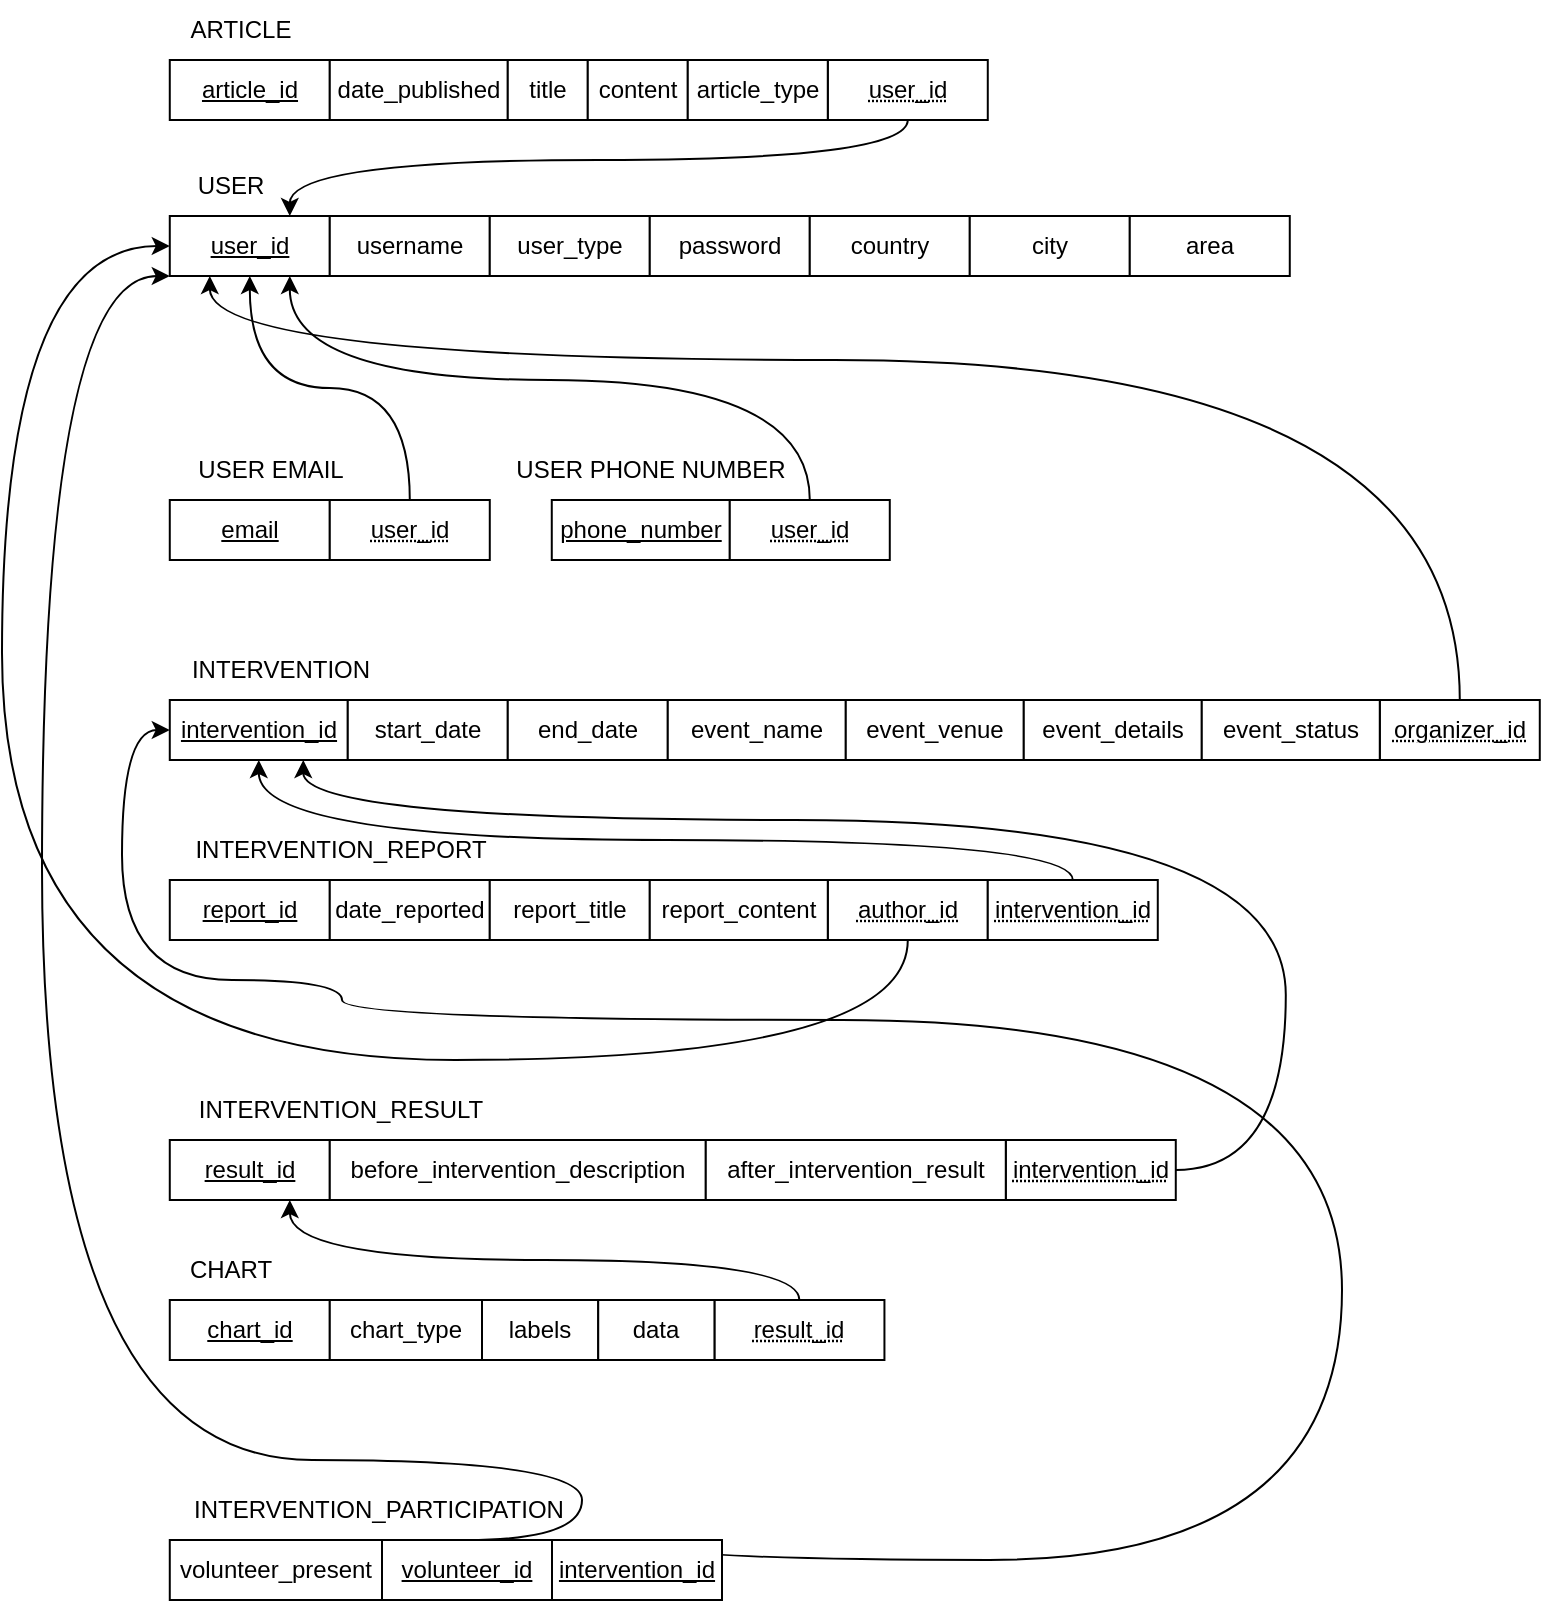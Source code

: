 <mxfile version="24.2.3" type="github">
  <diagram name="Page-1" id="2q1C1uKWbJOoHwZ1PiuB">
    <mxGraphModel dx="1282" dy="535" grid="1" gridSize="10" guides="1" tooltips="1" connect="1" arrows="1" fold="1" page="1" pageScale="1" pageWidth="850" pageHeight="1100" math="0" shadow="0">
      <root>
        <mxCell id="0" />
        <mxCell id="1" parent="0" />
        <mxCell id="OzQULG-dRKaMRiAVHQlx-1" value="&lt;u&gt;user_id&lt;/u&gt;" style="rounded=0;whiteSpace=wrap;html=1;" parent="1" vertex="1">
          <mxGeometry x="113.89" y="168" width="80" height="30" as="geometry" />
        </mxCell>
        <mxCell id="OzQULG-dRKaMRiAVHQlx-2" value="USER" style="text;html=1;align=center;verticalAlign=middle;resizable=0;points=[];autosize=1;strokeColor=none;fillColor=none;" parent="1" vertex="1">
          <mxGeometry x="113.89" y="138" width="60" height="30" as="geometry" />
        </mxCell>
        <mxCell id="OzQULG-dRKaMRiAVHQlx-3" value="username" style="rounded=0;whiteSpace=wrap;html=1;" parent="1" vertex="1">
          <mxGeometry x="193.89" y="168" width="80" height="30" as="geometry" />
        </mxCell>
        <mxCell id="OzQULG-dRKaMRiAVHQlx-4" value="user_type" style="rounded=0;whiteSpace=wrap;html=1;" parent="1" vertex="1">
          <mxGeometry x="273.89" y="168" width="80" height="30" as="geometry" />
        </mxCell>
        <mxCell id="OzQULG-dRKaMRiAVHQlx-5" value="&lt;u&gt;email&lt;/u&gt;" style="rounded=0;whiteSpace=wrap;html=1;" parent="1" vertex="1">
          <mxGeometry x="113.89" y="310" width="80" height="30" as="geometry" />
        </mxCell>
        <mxCell id="OzQULG-dRKaMRiAVHQlx-6" value="USER EMAIL" style="text;html=1;align=center;verticalAlign=middle;resizable=0;points=[];autosize=1;strokeColor=none;fillColor=none;" parent="1" vertex="1">
          <mxGeometry x="113.89" y="280" width="100" height="30" as="geometry" />
        </mxCell>
        <mxCell id="OzQULG-dRKaMRiAVHQlx-8" style="edgeStyle=orthogonalEdgeStyle;rounded=0;orthogonalLoop=1;jettySize=auto;html=1;entryX=0.5;entryY=1;entryDx=0;entryDy=0;curved=1;" parent="1" source="OzQULG-dRKaMRiAVHQlx-7" target="OzQULG-dRKaMRiAVHQlx-1" edge="1">
          <mxGeometry relative="1" as="geometry" />
        </mxCell>
        <mxCell id="OzQULG-dRKaMRiAVHQlx-7" value="&lt;u style=&quot;text-decoration: dotted underline&quot;&gt;user_id&lt;/u&gt;" style="rounded=0;whiteSpace=wrap;html=1;" parent="1" vertex="1">
          <mxGeometry x="193.89" y="310" width="80" height="30" as="geometry" />
        </mxCell>
        <mxCell id="OzQULG-dRKaMRiAVHQlx-9" value="&lt;u&gt;phone_number&lt;/u&gt;" style="rounded=0;whiteSpace=wrap;html=1;" parent="1" vertex="1">
          <mxGeometry x="304.89" y="310" width="89" height="30" as="geometry" />
        </mxCell>
        <mxCell id="OzQULG-dRKaMRiAVHQlx-10" value="USER PHONE NUMBER" style="text;html=1;align=center;verticalAlign=middle;resizable=0;points=[];autosize=1;strokeColor=none;fillColor=none;" parent="1" vertex="1">
          <mxGeometry x="273.89" y="280" width="160" height="30" as="geometry" />
        </mxCell>
        <mxCell id="OzQULG-dRKaMRiAVHQlx-12" style="edgeStyle=orthogonalEdgeStyle;rounded=0;orthogonalLoop=1;jettySize=auto;html=1;entryX=0.75;entryY=1;entryDx=0;entryDy=0;curved=1;" parent="1" source="OzQULG-dRKaMRiAVHQlx-11" target="OzQULG-dRKaMRiAVHQlx-1" edge="1">
          <mxGeometry relative="1" as="geometry">
            <Array as="points">
              <mxPoint x="433.89" y="250" />
              <mxPoint x="173.89" y="250" />
            </Array>
          </mxGeometry>
        </mxCell>
        <mxCell id="OzQULG-dRKaMRiAVHQlx-11" value="&lt;u style=&quot;text-decoration: dotted underline&quot;&gt;user_id&lt;/u&gt;" style="rounded=0;whiteSpace=wrap;html=1;" parent="1" vertex="1">
          <mxGeometry x="393.89" y="310" width="80" height="30" as="geometry" />
        </mxCell>
        <mxCell id="OzQULG-dRKaMRiAVHQlx-13" value="password" style="rounded=0;whiteSpace=wrap;html=1;" parent="1" vertex="1">
          <mxGeometry x="353.89" y="168" width="80" height="30" as="geometry" />
        </mxCell>
        <mxCell id="OzQULG-dRKaMRiAVHQlx-14" value="country" style="rounded=0;whiteSpace=wrap;html=1;" parent="1" vertex="1">
          <mxGeometry x="433.89" y="168" width="80" height="30" as="geometry" />
        </mxCell>
        <mxCell id="OzQULG-dRKaMRiAVHQlx-15" value="city" style="rounded=0;whiteSpace=wrap;html=1;" parent="1" vertex="1">
          <mxGeometry x="513.89" y="168" width="80" height="30" as="geometry" />
        </mxCell>
        <mxCell id="OzQULG-dRKaMRiAVHQlx-16" value="area" style="rounded=0;whiteSpace=wrap;html=1;" parent="1" vertex="1">
          <mxGeometry x="593.89" y="168" width="80" height="30" as="geometry" />
        </mxCell>
        <mxCell id="OzQULG-dRKaMRiAVHQlx-17" value="&lt;u&gt;article_id&lt;/u&gt;" style="rounded=0;whiteSpace=wrap;html=1;" parent="1" vertex="1">
          <mxGeometry x="113.89" y="90" width="80" height="30" as="geometry" />
        </mxCell>
        <mxCell id="OzQULG-dRKaMRiAVHQlx-18" value="ARTICLE" style="text;html=1;align=center;verticalAlign=middle;resizable=0;points=[];autosize=1;strokeColor=none;fillColor=none;" parent="1" vertex="1">
          <mxGeometry x="113.89" y="60" width="70" height="30" as="geometry" />
        </mxCell>
        <mxCell id="OzQULG-dRKaMRiAVHQlx-23" style="edgeStyle=orthogonalEdgeStyle;rounded=0;orthogonalLoop=1;jettySize=auto;html=1;entryX=0.75;entryY=0;entryDx=0;entryDy=0;curved=1;exitX=0.5;exitY=1;exitDx=0;exitDy=0;" parent="1" source="OzQULG-dRKaMRiAVHQlx-19" target="OzQULG-dRKaMRiAVHQlx-1" edge="1">
          <mxGeometry relative="1" as="geometry">
            <Array as="points">
              <mxPoint x="482.89" y="140" />
              <mxPoint x="173.89" y="140" />
            </Array>
          </mxGeometry>
        </mxCell>
        <mxCell id="OzQULG-dRKaMRiAVHQlx-19" value="&lt;u style=&quot;text-decoration: dotted underline&quot;&gt;user_id&lt;/u&gt;" style="rounded=0;whiteSpace=wrap;html=1;" parent="1" vertex="1">
          <mxGeometry x="442.89" y="90" width="80" height="30" as="geometry" />
        </mxCell>
        <mxCell id="OzQULG-dRKaMRiAVHQlx-20" value="date_published" style="rounded=0;whiteSpace=wrap;html=1;" parent="1" vertex="1">
          <mxGeometry x="193.89" y="90" width="89" height="30" as="geometry" />
        </mxCell>
        <mxCell id="OzQULG-dRKaMRiAVHQlx-21" value="title" style="rounded=0;whiteSpace=wrap;html=1;" parent="1" vertex="1">
          <mxGeometry x="282.89" y="90" width="40" height="30" as="geometry" />
        </mxCell>
        <mxCell id="OzQULG-dRKaMRiAVHQlx-22" value="content" style="rounded=0;whiteSpace=wrap;html=1;" parent="1" vertex="1">
          <mxGeometry x="322.89" y="90" width="50" height="30" as="geometry" />
        </mxCell>
        <mxCell id="OzQULG-dRKaMRiAVHQlx-25" value="article_type" style="rounded=0;whiteSpace=wrap;html=1;" parent="1" vertex="1">
          <mxGeometry x="372.89" y="90" width="70" height="30" as="geometry" />
        </mxCell>
        <mxCell id="OzQULG-dRKaMRiAVHQlx-28" value="&lt;u&gt;report_id&lt;/u&gt;" style="rounded=0;whiteSpace=wrap;html=1;" parent="1" vertex="1">
          <mxGeometry x="113.89" y="500" width="80" height="30" as="geometry" />
        </mxCell>
        <mxCell id="OzQULG-dRKaMRiAVHQlx-46" style="edgeStyle=orthogonalEdgeStyle;rounded=0;orthogonalLoop=1;jettySize=auto;html=1;entryX=0;entryY=0.5;entryDx=0;entryDy=0;curved=1;" parent="1" source="OzQULG-dRKaMRiAVHQlx-29" target="OzQULG-dRKaMRiAVHQlx-1" edge="1">
          <mxGeometry relative="1" as="geometry">
            <Array as="points">
              <mxPoint x="483" y="590" />
              <mxPoint x="30" y="590" />
              <mxPoint x="30" y="183" />
            </Array>
          </mxGeometry>
        </mxCell>
        <mxCell id="OzQULG-dRKaMRiAVHQlx-29" value="&lt;u style=&quot;text-decoration: dotted underline&quot;&gt;author_id&lt;/u&gt;" style="rounded=0;whiteSpace=wrap;html=1;" parent="1" vertex="1">
          <mxGeometry x="442.89" y="500" width="80" height="30" as="geometry" />
        </mxCell>
        <mxCell id="OzQULG-dRKaMRiAVHQlx-30" value="INTERVENTION_REPORT" style="text;html=1;align=center;verticalAlign=middle;resizable=0;points=[];autosize=1;strokeColor=none;fillColor=none;" parent="1" vertex="1">
          <mxGeometry x="113.89" y="470" width="170" height="30" as="geometry" />
        </mxCell>
        <mxCell id="OzQULG-dRKaMRiAVHQlx-47" style="edgeStyle=orthogonalEdgeStyle;rounded=0;orthogonalLoop=1;jettySize=auto;html=1;entryX=0.5;entryY=1;entryDx=0;entryDy=0;curved=1;" parent="1" source="OzQULG-dRKaMRiAVHQlx-32" target="OzQULG-dRKaMRiAVHQlx-36" edge="1">
          <mxGeometry relative="1" as="geometry">
            <Array as="points">
              <mxPoint x="564.89" y="480" />
              <mxPoint x="158.89" y="480" />
            </Array>
          </mxGeometry>
        </mxCell>
        <mxCell id="OzQULG-dRKaMRiAVHQlx-32" value="&lt;u style=&quot;text-decoration: dotted underline&quot;&gt;intervention_id&lt;/u&gt;" style="rounded=0;whiteSpace=wrap;html=1;" parent="1" vertex="1">
          <mxGeometry x="522.89" y="500" width="85" height="30" as="geometry" />
        </mxCell>
        <mxCell id="OzQULG-dRKaMRiAVHQlx-33" value="date_reported" style="rounded=0;whiteSpace=wrap;html=1;" parent="1" vertex="1">
          <mxGeometry x="193.89" y="500" width="80" height="30" as="geometry" />
        </mxCell>
        <mxCell id="OzQULG-dRKaMRiAVHQlx-34" value="report_title" style="rounded=0;whiteSpace=wrap;html=1;" parent="1" vertex="1">
          <mxGeometry x="273.89" y="500" width="80" height="30" as="geometry" />
        </mxCell>
        <mxCell id="OzQULG-dRKaMRiAVHQlx-35" value="report_content" style="rounded=0;whiteSpace=wrap;html=1;" parent="1" vertex="1">
          <mxGeometry x="353.89" y="500" width="89" height="30" as="geometry" />
        </mxCell>
        <mxCell id="OzQULG-dRKaMRiAVHQlx-36" value="&lt;u&gt;intervention_id&lt;/u&gt;" style="rounded=0;whiteSpace=wrap;html=1;" parent="1" vertex="1">
          <mxGeometry x="113.89" y="410" width="89" height="30" as="geometry" />
        </mxCell>
        <mxCell id="OzQULG-dRKaMRiAVHQlx-48" style="edgeStyle=orthogonalEdgeStyle;rounded=0;orthogonalLoop=1;jettySize=auto;html=1;entryX=0.25;entryY=1;entryDx=0;entryDy=0;curved=1;" parent="1" source="OzQULG-dRKaMRiAVHQlx-37" target="OzQULG-dRKaMRiAVHQlx-1" edge="1">
          <mxGeometry relative="1" as="geometry">
            <Array as="points">
              <mxPoint x="758.89" y="240" />
              <mxPoint x="133.89" y="240" />
            </Array>
          </mxGeometry>
        </mxCell>
        <mxCell id="OzQULG-dRKaMRiAVHQlx-37" value="&lt;u style=&quot;text-decoration: dotted underline&quot;&gt;organizer_id&lt;/u&gt;" style="rounded=0;whiteSpace=wrap;html=1;" parent="1" vertex="1">
          <mxGeometry x="718.89" y="410" width="80" height="30" as="geometry" />
        </mxCell>
        <mxCell id="OzQULG-dRKaMRiAVHQlx-38" value="INTERVENTION" style="text;html=1;align=center;verticalAlign=middle;resizable=0;points=[];autosize=1;strokeColor=none;fillColor=none;" parent="1" vertex="1">
          <mxGeometry x="113.89" y="380" width="110" height="30" as="geometry" />
        </mxCell>
        <mxCell id="OzQULG-dRKaMRiAVHQlx-40" value="start_date" style="rounded=0;whiteSpace=wrap;html=1;" parent="1" vertex="1">
          <mxGeometry x="202.89" y="410" width="80" height="30" as="geometry" />
        </mxCell>
        <mxCell id="OzQULG-dRKaMRiAVHQlx-41" value="end_date" style="rounded=0;whiteSpace=wrap;html=1;" parent="1" vertex="1">
          <mxGeometry x="282.89" y="410" width="80" height="30" as="geometry" />
        </mxCell>
        <mxCell id="OzQULG-dRKaMRiAVHQlx-42" value="event_name" style="rounded=0;whiteSpace=wrap;html=1;" parent="1" vertex="1">
          <mxGeometry x="362.89" y="410" width="89" height="30" as="geometry" />
        </mxCell>
        <mxCell id="OzQULG-dRKaMRiAVHQlx-43" value="event_venue" style="rounded=0;whiteSpace=wrap;html=1;" parent="1" vertex="1">
          <mxGeometry x="451.89" y="410" width="89" height="30" as="geometry" />
        </mxCell>
        <mxCell id="OzQULG-dRKaMRiAVHQlx-44" value="event_details" style="rounded=0;whiteSpace=wrap;html=1;" parent="1" vertex="1">
          <mxGeometry x="540.89" y="410" width="89" height="30" as="geometry" />
        </mxCell>
        <mxCell id="OzQULG-dRKaMRiAVHQlx-45" value="event_status" style="rounded=0;whiteSpace=wrap;html=1;" parent="1" vertex="1">
          <mxGeometry x="629.89" y="410" width="89" height="30" as="geometry" />
        </mxCell>
        <mxCell id="OzQULG-dRKaMRiAVHQlx-49" value="&lt;u&gt;result_id&lt;/u&gt;" style="rounded=0;whiteSpace=wrap;html=1;" parent="1" vertex="1">
          <mxGeometry x="113.89" y="630" width="80" height="30" as="geometry" />
        </mxCell>
        <mxCell id="OzQULG-dRKaMRiAVHQlx-51" value="INTERVENTION_RESULT" style="text;html=1;align=center;verticalAlign=middle;resizable=0;points=[];autosize=1;strokeColor=none;fillColor=none;" parent="1" vertex="1">
          <mxGeometry x="113.89" y="600" width="170" height="30" as="geometry" />
        </mxCell>
        <mxCell id="OzQULG-dRKaMRiAVHQlx-56" style="edgeStyle=orthogonalEdgeStyle;rounded=0;orthogonalLoop=1;jettySize=auto;html=1;entryX=0.75;entryY=1;entryDx=0;entryDy=0;curved=1;" parent="1" source="OzQULG-dRKaMRiAVHQlx-52" target="OzQULG-dRKaMRiAVHQlx-36" edge="1">
          <mxGeometry relative="1" as="geometry">
            <Array as="points">
              <mxPoint x="671.89" y="645" />
              <mxPoint x="671.89" y="470" />
              <mxPoint x="180.89" y="470" />
            </Array>
          </mxGeometry>
        </mxCell>
        <mxCell id="OzQULG-dRKaMRiAVHQlx-52" value="&lt;u style=&quot;text-decoration: dotted underline&quot;&gt;intervention_id&lt;/u&gt;" style="rounded=0;whiteSpace=wrap;html=1;" parent="1" vertex="1">
          <mxGeometry x="531.89" y="630" width="85" height="30" as="geometry" />
        </mxCell>
        <mxCell id="OzQULG-dRKaMRiAVHQlx-53" value="before_intervention_description" style="rounded=0;whiteSpace=wrap;html=1;" parent="1" vertex="1">
          <mxGeometry x="193.89" y="630" width="188" height="30" as="geometry" />
        </mxCell>
        <mxCell id="OzQULG-dRKaMRiAVHQlx-54" value="after_intervention_result" style="rounded=0;whiteSpace=wrap;html=1;" parent="1" vertex="1">
          <mxGeometry x="381.89" y="630" width="150" height="30" as="geometry" />
        </mxCell>
        <mxCell id="OzQULG-dRKaMRiAVHQlx-58" value="INTERVENTION_PARTICIPATION" style="text;html=1;align=center;verticalAlign=middle;resizable=0;points=[];autosize=1;strokeColor=none;fillColor=none;" parent="1" vertex="1">
          <mxGeometry x="112.89" y="800" width="210" height="30" as="geometry" />
        </mxCell>
        <mxCell id="OzQULG-dRKaMRiAVHQlx-64" style="edgeStyle=orthogonalEdgeStyle;rounded=0;orthogonalLoop=1;jettySize=auto;html=1;entryX=0;entryY=0.5;entryDx=0;entryDy=0;curved=1;exitX=0.5;exitY=0;exitDx=0;exitDy=0;" parent="1" source="OzQULG-dRKaMRiAVHQlx-59" target="OzQULG-dRKaMRiAVHQlx-36" edge="1">
          <mxGeometry relative="1" as="geometry">
            <Array as="points">
              <mxPoint x="348" y="840" />
              <mxPoint x="700" y="840" />
              <mxPoint x="700" y="570" />
              <mxPoint x="200" y="570" />
              <mxPoint x="200" y="550" />
              <mxPoint x="90" y="550" />
              <mxPoint x="90" y="425" />
            </Array>
          </mxGeometry>
        </mxCell>
        <mxCell id="OzQULG-dRKaMRiAVHQlx-59" value="&lt;span style=&quot;&quot;&gt;intervention_id&lt;/span&gt;" style="rounded=0;whiteSpace=wrap;html=1;fontStyle=4" parent="1" vertex="1">
          <mxGeometry x="305" y="830" width="85" height="30" as="geometry" />
        </mxCell>
        <mxCell id="OzQULG-dRKaMRiAVHQlx-60" value="volunteer_present" style="rounded=0;whiteSpace=wrap;html=1;" parent="1" vertex="1">
          <mxGeometry x="113.89" y="830" width="106.11" height="30" as="geometry" />
        </mxCell>
        <mxCell id="OzQULG-dRKaMRiAVHQlx-63" style="edgeStyle=orthogonalEdgeStyle;rounded=0;orthogonalLoop=1;jettySize=auto;html=1;entryX=0;entryY=1;entryDx=0;entryDy=0;curved=1;exitX=0.5;exitY=0;exitDx=0;exitDy=0;" parent="1" source="OzQULG-dRKaMRiAVHQlx-62" target="OzQULG-dRKaMRiAVHQlx-1" edge="1">
          <mxGeometry relative="1" as="geometry">
            <Array as="points">
              <mxPoint x="320" y="830" />
              <mxPoint x="320" y="790" />
              <mxPoint x="50" y="790" />
              <mxPoint x="50" y="198" />
            </Array>
          </mxGeometry>
        </mxCell>
        <mxCell id="OzQULG-dRKaMRiAVHQlx-62" value="&lt;span style=&quot;&quot;&gt;volunteer_id&lt;/span&gt;" style="rounded=0;whiteSpace=wrap;html=1;fontStyle=4" parent="1" vertex="1">
          <mxGeometry x="220" y="830" width="85" height="30" as="geometry" />
        </mxCell>
        <mxCell id="OzQULG-dRKaMRiAVHQlx-65" value="&lt;u&gt;chart_id&lt;/u&gt;" style="rounded=0;whiteSpace=wrap;html=1;" parent="1" vertex="1">
          <mxGeometry x="113.89" y="710" width="80" height="30" as="geometry" />
        </mxCell>
        <mxCell id="OzQULG-dRKaMRiAVHQlx-66" value="CHART" style="text;html=1;align=center;verticalAlign=middle;resizable=0;points=[];autosize=1;strokeColor=none;fillColor=none;" parent="1" vertex="1">
          <mxGeometry x="113.89" y="680" width="60" height="30" as="geometry" />
        </mxCell>
        <mxCell id="OzQULG-dRKaMRiAVHQlx-71" style="edgeStyle=orthogonalEdgeStyle;rounded=0;orthogonalLoop=1;jettySize=auto;html=1;entryX=0.75;entryY=1;entryDx=0;entryDy=0;curved=1;" parent="1" source="OzQULG-dRKaMRiAVHQlx-67" target="OzQULG-dRKaMRiAVHQlx-49" edge="1">
          <mxGeometry relative="1" as="geometry">
            <Array as="points">
              <mxPoint x="429" y="690" />
              <mxPoint x="174" y="690" />
            </Array>
          </mxGeometry>
        </mxCell>
        <mxCell id="OzQULG-dRKaMRiAVHQlx-67" value="&lt;u style=&quot;text-decoration: dotted underline&quot;&gt;result_id&lt;/u&gt;" style="rounded=0;whiteSpace=wrap;html=1;" parent="1" vertex="1">
          <mxGeometry x="386.22" y="710" width="85" height="30" as="geometry" />
        </mxCell>
        <mxCell id="OzQULG-dRKaMRiAVHQlx-68" value="chart_type" style="rounded=0;whiteSpace=wrap;html=1;" parent="1" vertex="1">
          <mxGeometry x="193.89" y="710" width="76.11" height="30" as="geometry" />
        </mxCell>
        <mxCell id="OzQULG-dRKaMRiAVHQlx-69" value="labels" style="rounded=0;whiteSpace=wrap;html=1;" parent="1" vertex="1">
          <mxGeometry x="270" y="710" width="58.11" height="30" as="geometry" />
        </mxCell>
        <mxCell id="OzQULG-dRKaMRiAVHQlx-70" value="data" style="rounded=0;whiteSpace=wrap;html=1;" parent="1" vertex="1">
          <mxGeometry x="328.11" y="710" width="58.11" height="30" as="geometry" />
        </mxCell>
      </root>
    </mxGraphModel>
  </diagram>
</mxfile>
